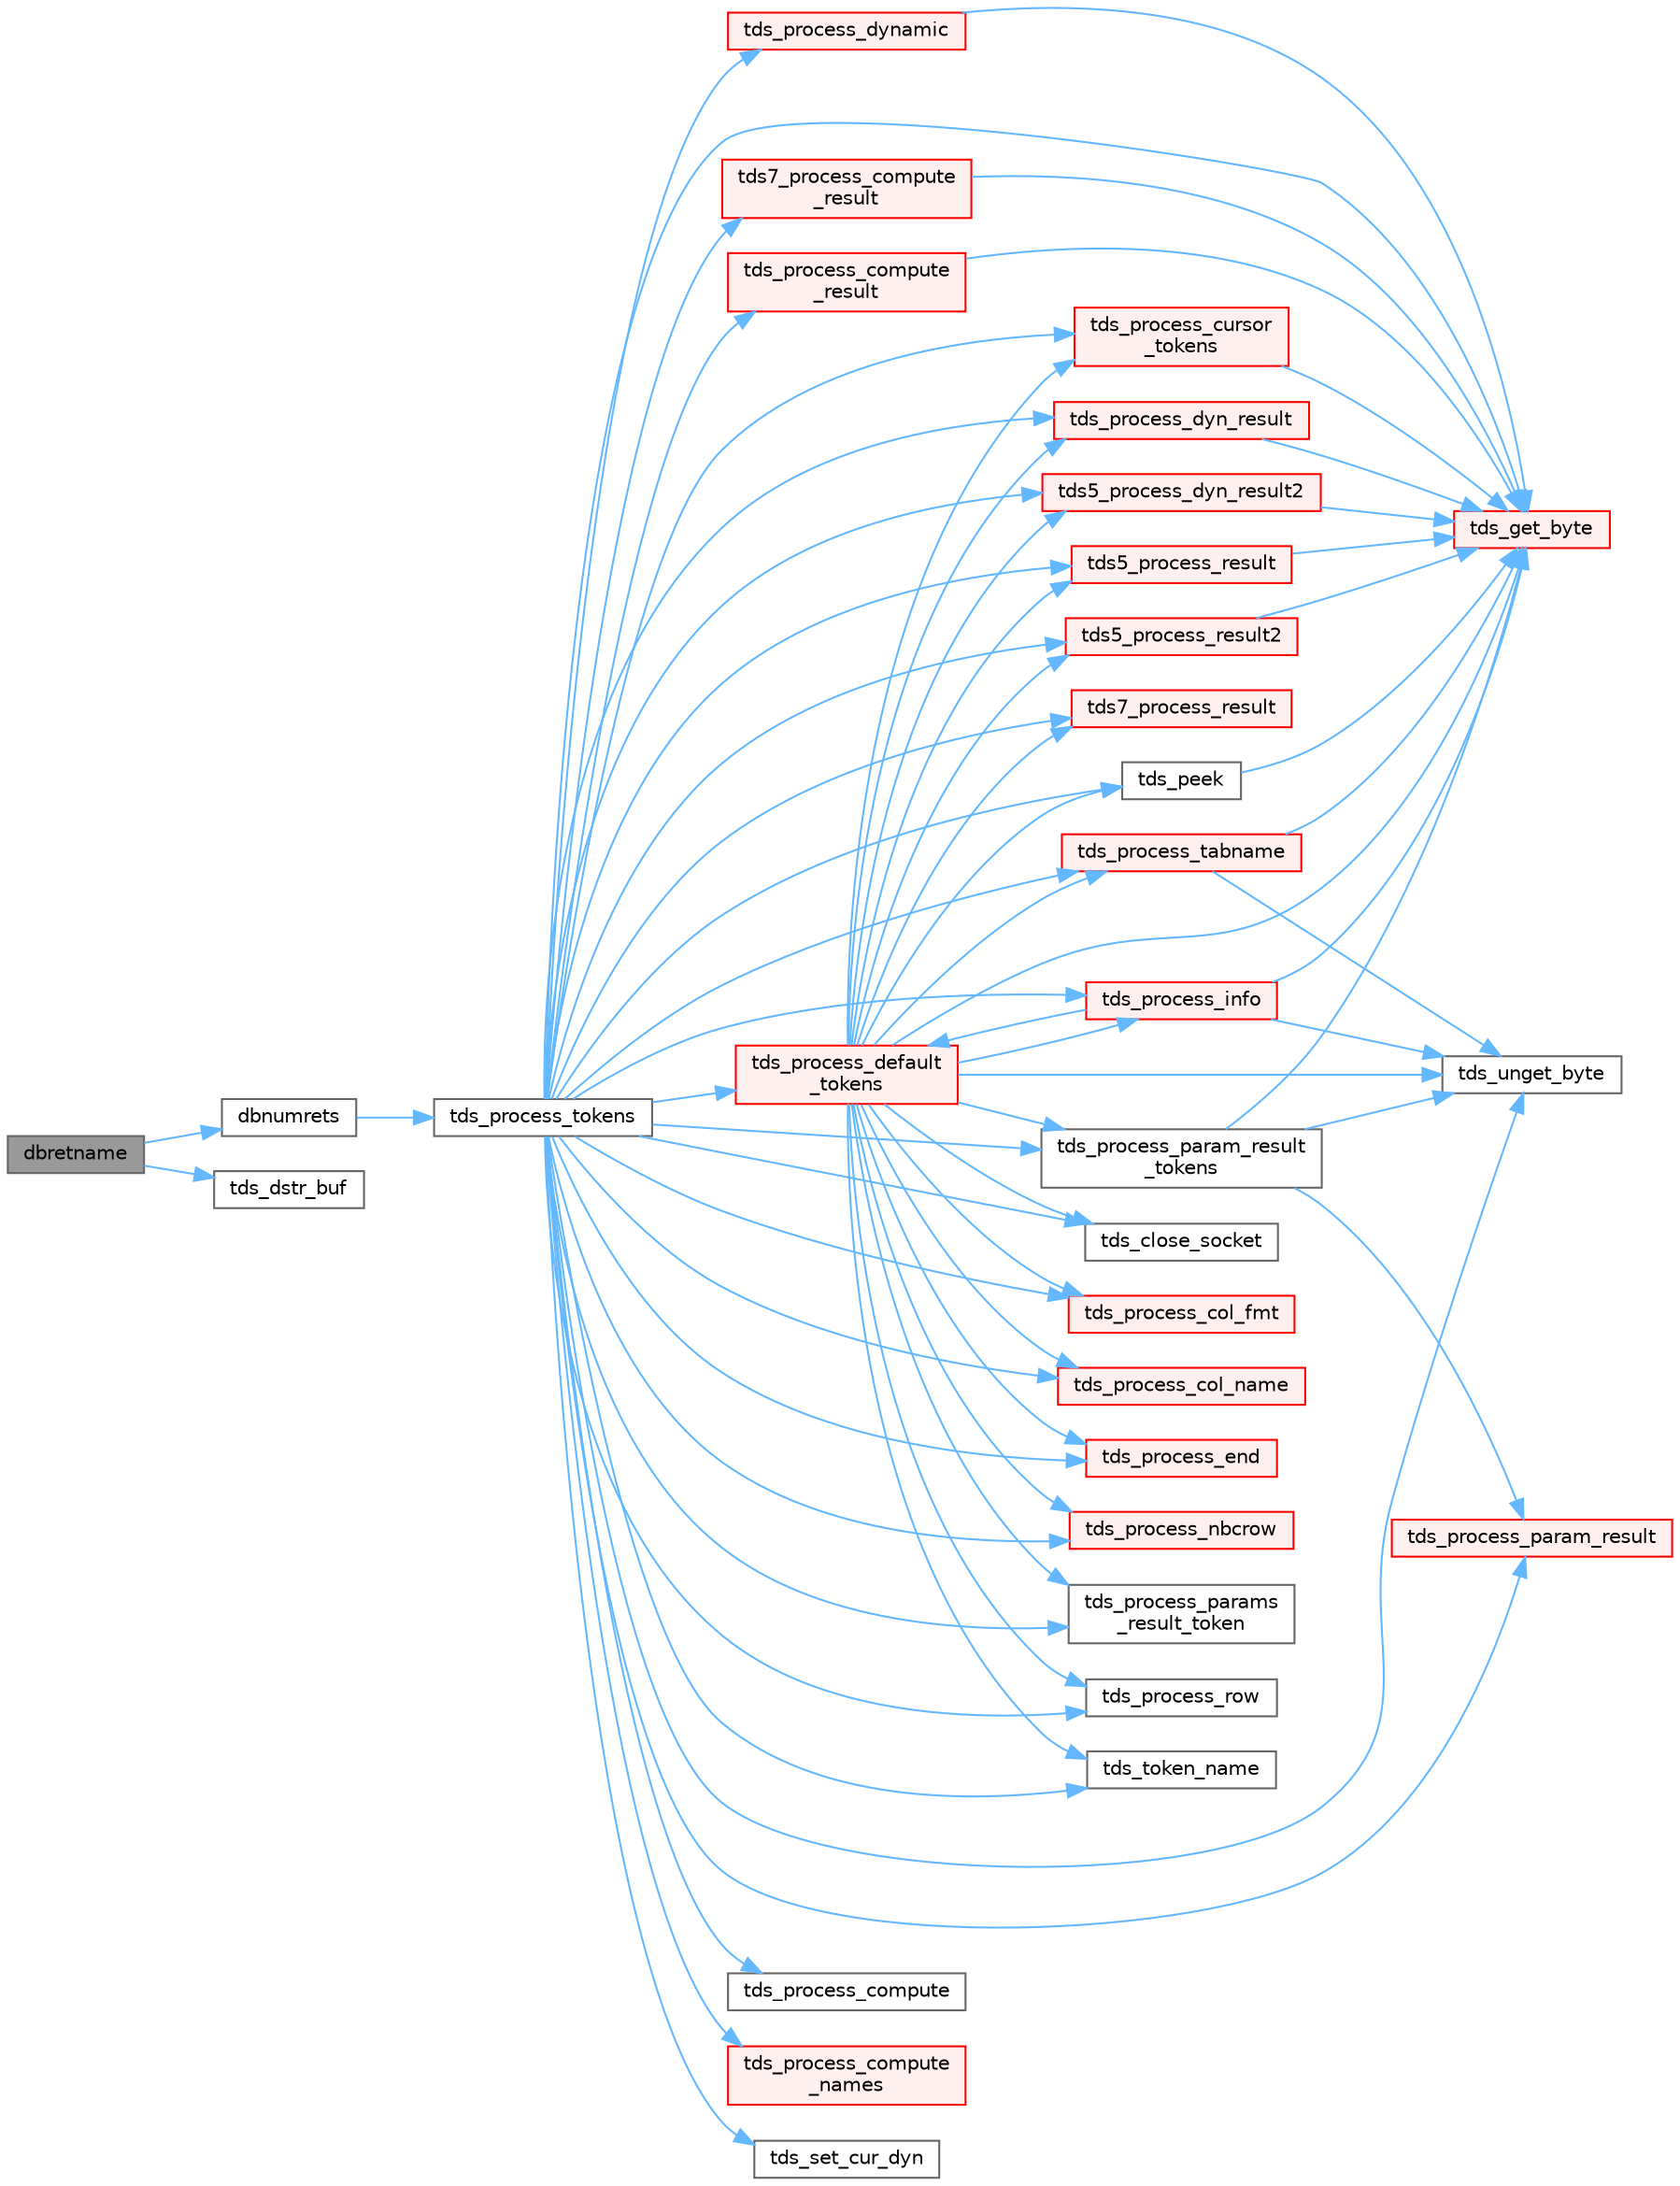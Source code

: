 digraph "dbretname"
{
 // LATEX_PDF_SIZE
  bgcolor="transparent";
  edge [fontname=Helvetica,fontsize=10,labelfontname=Helvetica,labelfontsize=10];
  node [fontname=Helvetica,fontsize=10,shape=box,height=0.2,width=0.4];
  rankdir="LR";
  Node1 [id="Node000001",label="dbretname",height=0.2,width=0.4,color="gray40", fillcolor="grey60", style="filled", fontcolor="black",tooltip="Get name of an output parameter filled by a stored procedure."];
  Node1 -> Node2 [id="edge1_Node000001_Node000002",color="steelblue1",style="solid",tooltip=" "];
  Node2 [id="Node000002",label="dbnumrets",height=0.2,width=0.4,color="grey40", fillcolor="white", style="filled",URL="$a00564.html#gaff09873008411a0573f6d1a9e6c7cf4b",tooltip="Get count of output parameters filled by a stored procedure."];
  Node2 -> Node3 [id="edge2_Node000002_Node000003",color="steelblue1",style="solid",tooltip=" "];
  Node3 [id="Node000003",label="tds_process_tokens",height=0.2,width=0.4,color="grey40", fillcolor="white", style="filled",URL="$a00580.html#gabfc9de1d1fe718818caf63a4be4035a6",tooltip="process all streams."];
  Node3 -> Node4 [id="edge3_Node000003_Node000004",color="steelblue1",style="solid",tooltip=" "];
  Node4 [id="Node000004",label="tds5_process_dyn_result2",height=0.2,width=0.4,color="red", fillcolor="#FFF0F0", style="filled",URL="$a00580.html#gae688b515631141acfbc41bbb91c8b921",tooltip="Process new TDS 5.0 token for describing output parameters."];
  Node4 -> Node29 [id="edge4_Node000004_Node000029",color="steelblue1",style="solid",tooltip=" "];
  Node29 [id="Node000029",label="tds_get_byte",height=0.2,width=0.4,color="red", fillcolor="#FFF0F0", style="filled",URL="$a00579.html#ga0cb72d3f6943795c39db1fa692be0a58",tooltip="Return a single byte from the input buffer."];
  Node3 -> Node32 [id="edge5_Node000003_Node000032",color="steelblue1",style="solid",tooltip=" "];
  Node32 [id="Node000032",label="tds5_process_result",height=0.2,width=0.4,color="red", fillcolor="#FFF0F0", style="filled",URL="$a00580.html#ga547b2f48659f77a69aa802d861ac827d",tooltip="tds5_process_result() is the TDS 5.0 result set processing routine."];
  Node32 -> Node29 [id="edge6_Node000032_Node000029",color="steelblue1",style="solid",tooltip=" "];
  Node3 -> Node35 [id="edge7_Node000003_Node000035",color="steelblue1",style="solid",tooltip=" "];
  Node35 [id="Node000035",label="tds5_process_result2",height=0.2,width=0.4,color="red", fillcolor="#FFF0F0", style="filled",URL="$a00580.html#gabe2bdd5a41ce067cb31aef18ff81cb1c",tooltip="tds5_process_result2() is the new TDS 5.0 result set processing routine."];
  Node35 -> Node29 [id="edge8_Node000035_Node000029",color="steelblue1",style="solid",tooltip=" "];
  Node3 -> Node39 [id="edge9_Node000003_Node000039",color="steelblue1",style="solid",tooltip=" "];
  Node39 [id="Node000039",label="tds7_process_compute\l_result",height=0.2,width=0.4,color="red", fillcolor="#FFF0F0", style="filled",URL="$a00580.html#ga6728e344caa20aea1def85f58dea138b",tooltip="tds7_process_compute_result() processes compute result sets for TDS 7/8."];
  Node39 -> Node29 [id="edge10_Node000039_Node000029",color="steelblue1",style="solid",tooltip=" "];
  Node3 -> Node43 [id="edge11_Node000003_Node000043",color="steelblue1",style="solid",tooltip=" "];
  Node43 [id="Node000043",label="tds7_process_result",height=0.2,width=0.4,color="red", fillcolor="#FFF0F0", style="filled",URL="$a00580.html#gaca56fc22d65a24a96d1bef310ade73aa",tooltip="tds7_process_result() is the TDS 7.0 result set processing routine."];
  Node3 -> Node19 [id="edge12_Node000003_Node000019",color="steelblue1",style="solid",tooltip=" "];
  Node19 [id="Node000019",label="tds_close_socket",height=0.2,width=0.4,color="grey40", fillcolor="white", style="filled",URL="$a00579.html#ga3e3f76009fce5ceedb2f42bb2c9aed2e",tooltip="Close current socket."];
  Node3 -> Node29 [id="edge13_Node000003_Node000029",color="steelblue1",style="solid",tooltip=" "];
  Node3 -> Node44 [id="edge14_Node000003_Node000044",color="steelblue1",style="solid",tooltip=" "];
  Node44 [id="Node000044",label="tds_peek",height=0.2,width=0.4,color="grey40", fillcolor="white", style="filled",URL="$a00579.html#ga221e98a9c8be96ec6c8547891e1b53af",tooltip="Reads a byte from the TDS stream without removing it."];
  Node44 -> Node29 [id="edge15_Node000044_Node000029",color="steelblue1",style="solid",tooltip=" "];
  Node3 -> Node45 [id="edge16_Node000003_Node000045",color="steelblue1",style="solid",tooltip=" "];
  Node45 [id="Node000045",label="tds_process_col_fmt",height=0.2,width=0.4,color="red", fillcolor="#FFF0F0", style="filled",URL="$a00580.html#ga4e3dd9d3614f5f0433b78b761dd68741",tooltip="tds_process_col_fmt() is the other half of result set processing under TDS 4.2."];
  Node3 -> Node46 [id="edge17_Node000003_Node000046",color="steelblue1",style="solid",tooltip=" "];
  Node46 [id="Node000046",label="tds_process_col_name",height=0.2,width=0.4,color="red", fillcolor="#FFF0F0", style="filled",URL="$a00580.html#ga905d2fa5e1b602817bd16bb0fcf9eadb",tooltip="tds_process_col_name() is one half of the result set under TDS 4.2 it contains all the column names,..."];
  Node3 -> Node50 [id="edge18_Node000003_Node000050",color="steelblue1",style="solid",tooltip=" "];
  Node50 [id="Node000050",label="tds_process_compute",height=0.2,width=0.4,color="grey40", fillcolor="white", style="filled",URL="$a00580.html#ga6fcb37d5addebdc1af9f34ebc59fd7a8",tooltip="tds_process_compute() processes compute rows and places them in the row buffer."];
  Node3 -> Node51 [id="edge19_Node000003_Node000051",color="steelblue1",style="solid",tooltip=" "];
  Node51 [id="Node000051",label="tds_process_compute\l_names",height=0.2,width=0.4,color="red", fillcolor="#FFF0F0", style="filled",URL="$a00580.html#gae5b3e01f3d665f9e377de091f46f1ab9",tooltip="tds_process_compute_names() processes compute result sets."];
  Node3 -> Node52 [id="edge20_Node000003_Node000052",color="steelblue1",style="solid",tooltip=" "];
  Node52 [id="Node000052",label="tds_process_compute\l_result",height=0.2,width=0.4,color="red", fillcolor="#FFF0F0", style="filled",URL="$a00580.html#gae3368ea80d0d8b13791ceb13ee5f19c9",tooltip="tds_process_compute_result() processes compute result sets."];
  Node52 -> Node29 [id="edge21_Node000052_Node000029",color="steelblue1",style="solid",tooltip=" "];
  Node3 -> Node53 [id="edge22_Node000003_Node000053",color="steelblue1",style="solid",tooltip=" "];
  Node53 [id="Node000053",label="tds_process_cursor\l_tokens",height=0.2,width=0.4,color="red", fillcolor="#FFF0F0", style="filled",URL="$a00580.html#ga315d875d90c64d12d61fc9e33b4dee96",tooltip="Reads cursor command results."];
  Node53 -> Node29 [id="edge23_Node000053_Node000029",color="steelblue1",style="solid",tooltip=" "];
  Node3 -> Node54 [id="edge24_Node000003_Node000054",color="steelblue1",style="solid",tooltip=" "];
  Node54 [id="Node000054",label="tds_process_default\l_tokens",height=0.2,width=0.4,color="red", fillcolor="#FFF0F0", style="filled",URL="$a00580.html#ga39453d084f3f780ac4602d4abf2839f7",tooltip="tds_process_default_tokens() is a catch all function that is called to process tokens not known to ot..."];
  Node54 -> Node4 [id="edge25_Node000054_Node000004",color="steelblue1",style="solid",tooltip=" "];
  Node54 -> Node32 [id="edge26_Node000054_Node000032",color="steelblue1",style="solid",tooltip=" "];
  Node54 -> Node35 [id="edge27_Node000054_Node000035",color="steelblue1",style="solid",tooltip=" "];
  Node54 -> Node43 [id="edge28_Node000054_Node000043",color="steelblue1",style="solid",tooltip=" "];
  Node54 -> Node19 [id="edge29_Node000054_Node000019",color="steelblue1",style="solid",tooltip=" "];
  Node54 -> Node29 [id="edge30_Node000054_Node000029",color="steelblue1",style="solid",tooltip=" "];
  Node54 -> Node44 [id="edge31_Node000054_Node000044",color="steelblue1",style="solid",tooltip=" "];
  Node54 -> Node45 [id="edge32_Node000054_Node000045",color="steelblue1",style="solid",tooltip=" "];
  Node54 -> Node46 [id="edge33_Node000054_Node000046",color="steelblue1",style="solid",tooltip=" "];
  Node54 -> Node53 [id="edge34_Node000054_Node000053",color="steelblue1",style="solid",tooltip=" "];
  Node54 -> Node58 [id="edge35_Node000054_Node000058",color="steelblue1",style="solid",tooltip=" "];
  Node58 [id="Node000058",label="tds_process_dyn_result",height=0.2,width=0.4,color="red", fillcolor="#FFF0F0", style="filled",URL="$a00580.html#ga416cf119c1d4a0fca27dc5b50c261358",tooltip="Process results from dynamic."];
  Node58 -> Node29 [id="edge36_Node000058_Node000029",color="steelblue1",style="solid",tooltip=" "];
  Node54 -> Node59 [id="edge37_Node000054_Node000059",color="steelblue1",style="solid",tooltip=" "];
  Node59 [id="Node000059",label="tds_process_end",height=0.2,width=0.4,color="red", fillcolor="#FFF0F0", style="filled",URL="$a00580.html#ga7a081cf9bb8f04ead12f0299fb7c4cd9",tooltip="tds_process_end() processes any of the DONE, DONEPROC, or DONEINPROC tokens."];
  Node54 -> Node82 [id="edge38_Node000054_Node000082",color="steelblue1",style="solid",tooltip=" "];
  Node82 [id="Node000082",label="tds_process_info",height=0.2,width=0.4,color="red", fillcolor="#FFF0F0", style="filled",URL="$a00580.html#ga65a2316369529731732f200c190d05d6",tooltip="tds_process_info() is called for INFO, ERR, or EED tokens and is responsible for calling the CLI's me..."];
  Node82 -> Node29 [id="edge39_Node000082_Node000029",color="steelblue1",style="solid",tooltip=" "];
  Node82 -> Node54 [id="edge40_Node000082_Node000054",color="steelblue1",style="solid",tooltip=" "];
  Node82 -> Node83 [id="edge41_Node000082_Node000083",color="steelblue1",style="solid",tooltip=" "];
  Node83 [id="Node000083",label="tds_unget_byte",height=0.2,width=0.4,color="grey40", fillcolor="white", style="filled",URL="$a00579.html#gad70d59fb317d098b0c9fd29dd77131a8",tooltip="Unget will always work as long as you don't call it twice in a row."];
  Node54 -> Node84 [id="edge42_Node000054_Node000084",color="steelblue1",style="solid",tooltip=" "];
  Node84 [id="Node000084",label="tds_process_nbcrow",height=0.2,width=0.4,color="red", fillcolor="#FFF0F0", style="filled",URL="$a00580.html#gaf7264c9eb3aa7a73358a4c65f02d3d3c",tooltip="tds_process_nbcrow() processes rows and places them in the row buffer."];
  Node54 -> Node85 [id="edge43_Node000054_Node000085",color="steelblue1",style="solid",tooltip=" "];
  Node85 [id="Node000085",label="tds_process_param_result\l_tokens",height=0.2,width=0.4,color="grey40", fillcolor="white", style="filled",URL="$a00580.html#ga9fdef8228d29cab7fa9098f07fa73fba",tooltip="Process parameters from networks."];
  Node85 -> Node29 [id="edge44_Node000085_Node000029",color="steelblue1",style="solid",tooltip=" "];
  Node85 -> Node86 [id="edge45_Node000085_Node000086",color="steelblue1",style="solid",tooltip=" "];
  Node86 [id="Node000086",label="tds_process_param_result",height=0.2,width=0.4,color="red", fillcolor="#FFF0F0", style="filled",URL="$a00580.html#gacb3354443bcefe7a500a500a4904cc05",tooltip="process output parameters of a stored procedure."];
  Node85 -> Node83 [id="edge46_Node000085_Node000083",color="steelblue1",style="solid",tooltip=" "];
  Node54 -> Node90 [id="edge47_Node000054_Node000090",color="steelblue1",style="solid",tooltip=" "];
  Node90 [id="Node000090",label="tds_process_params\l_result_token",height=0.2,width=0.4,color="grey40", fillcolor="white", style="filled",URL="$a00580.html#ga7b18c0911a9dc69939577b39eb64725d",tooltip="tds_process_params_result_token() processes params on TDS5."];
  Node54 -> Node91 [id="edge48_Node000054_Node000091",color="steelblue1",style="solid",tooltip=" "];
  Node91 [id="Node000091",label="tds_process_row",height=0.2,width=0.4,color="grey40", fillcolor="white", style="filled",URL="$a00580.html#gaad814dd6e35aee8332035d06dc8b5d65",tooltip="tds_process_row() processes rows and places them in the row buffer."];
  Node54 -> Node92 [id="edge49_Node000054_Node000092",color="steelblue1",style="solid",tooltip=" "];
  Node92 [id="Node000092",label="tds_process_tabname",height=0.2,width=0.4,color="red", fillcolor="#FFF0F0", style="filled",URL="$a00580.html#gaeec59bca9bd0c5388e245f0d19d9c81a",tooltip="Process list of table from network."];
  Node92 -> Node29 [id="edge50_Node000092_Node000029",color="steelblue1",style="solid",tooltip=" "];
  Node92 -> Node83 [id="edge51_Node000092_Node000083",color="steelblue1",style="solid",tooltip=" "];
  Node54 -> Node96 [id="edge52_Node000054_Node000096",color="steelblue1",style="solid",tooltip=" "];
  Node96 [id="Node000096",label="tds_token_name",height=0.2,width=0.4,color="grey40", fillcolor="white", style="filled",URL="$a00580.html#ga7f24a7af985cd320788122e98072b7af",tooltip="Returns string representation for a given token type."];
  Node54 -> Node83 [id="edge53_Node000054_Node000083",color="steelblue1",style="solid",tooltip=" "];
  Node3 -> Node58 [id="edge54_Node000003_Node000058",color="steelblue1",style="solid",tooltip=" "];
  Node3 -> Node97 [id="edge55_Node000003_Node000097",color="steelblue1",style="solid",tooltip=" "];
  Node97 [id="Node000097",label="tds_process_dynamic",height=0.2,width=0.4,color="red", fillcolor="#FFF0F0", style="filled",URL="$a00580.html#ga5cfc0340d8d717e67f60037e029b2142",tooltip="tds_process_dynamic() finds the element of the dyns array for the id"];
  Node97 -> Node29 [id="edge56_Node000097_Node000029",color="steelblue1",style="solid",tooltip=" "];
  Node3 -> Node59 [id="edge57_Node000003_Node000059",color="steelblue1",style="solid",tooltip=" "];
  Node3 -> Node82 [id="edge58_Node000003_Node000082",color="steelblue1",style="solid",tooltip=" "];
  Node3 -> Node84 [id="edge59_Node000003_Node000084",color="steelblue1",style="solid",tooltip=" "];
  Node3 -> Node86 [id="edge60_Node000003_Node000086",color="steelblue1",style="solid",tooltip=" "];
  Node3 -> Node85 [id="edge61_Node000003_Node000085",color="steelblue1",style="solid",tooltip=" "];
  Node3 -> Node90 [id="edge62_Node000003_Node000090",color="steelblue1",style="solid",tooltip=" "];
  Node3 -> Node91 [id="edge63_Node000003_Node000091",color="steelblue1",style="solid",tooltip=" "];
  Node3 -> Node92 [id="edge64_Node000003_Node000092",color="steelblue1",style="solid",tooltip=" "];
  Node3 -> Node76 [id="edge65_Node000003_Node000076",color="steelblue1",style="solid",tooltip=" "];
  Node76 [id="Node000076",label="tds_set_cur_dyn",height=0.2,width=0.4,color="grey40", fillcolor="white", style="filled",URL="$a00578.html#gae8b7db85af16701fc0604eb117cbd4e4",tooltip="Set current dynamic."];
  Node3 -> Node96 [id="edge66_Node000003_Node000096",color="steelblue1",style="solid",tooltip=" "];
  Node3 -> Node83 [id="edge67_Node000003_Node000083",color="steelblue1",style="solid",tooltip=" "];
  Node1 -> Node15 [id="edge68_Node000001_Node000015",color="steelblue1",style="solid",tooltip=" "];
  Node15 [id="Node000015",label="tds_dstr_buf",height=0.2,width=0.4,color="grey40", fillcolor="white", style="filled",URL="$a00581.html#gae092e53680d954bcf4f19334987d43c7",tooltip="Returns a buffer to edit the string."];
}
